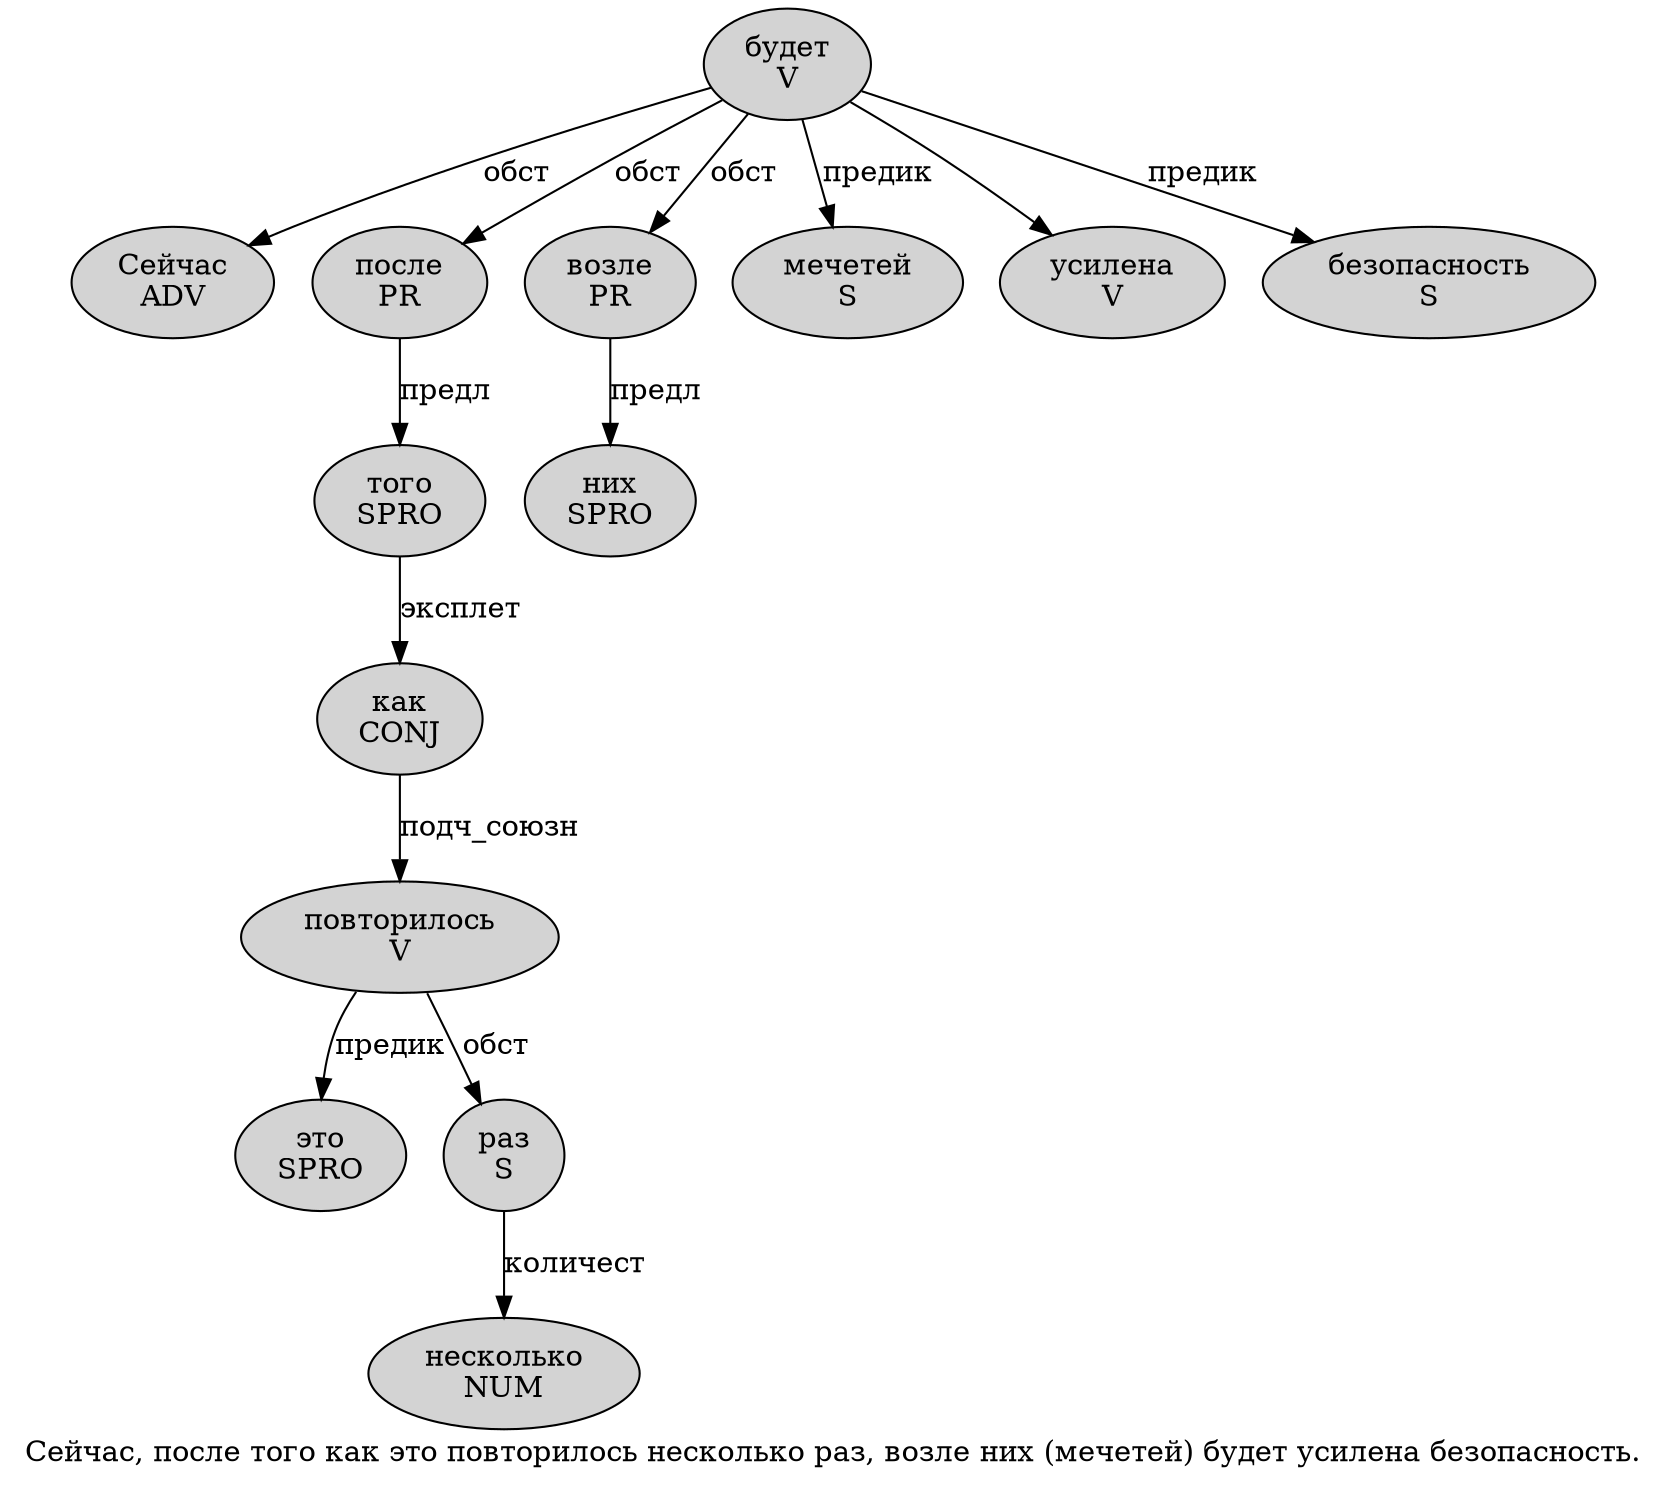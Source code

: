 digraph SENTENCE_55 {
	graph [label="Сейчас, после того как это повторилось несколько раз, возле них (мечетей) будет усилена безопасность."]
	node [style=filled]
		0 [label="Сейчас
ADV" color="" fillcolor=lightgray penwidth=1 shape=ellipse]
		2 [label="после
PR" color="" fillcolor=lightgray penwidth=1 shape=ellipse]
		3 [label="того
SPRO" color="" fillcolor=lightgray penwidth=1 shape=ellipse]
		4 [label="как
CONJ" color="" fillcolor=lightgray penwidth=1 shape=ellipse]
		5 [label="это
SPRO" color="" fillcolor=lightgray penwidth=1 shape=ellipse]
		6 [label="повторилось
V" color="" fillcolor=lightgray penwidth=1 shape=ellipse]
		7 [label="несколько
NUM" color="" fillcolor=lightgray penwidth=1 shape=ellipse]
		8 [label="раз
S" color="" fillcolor=lightgray penwidth=1 shape=ellipse]
		10 [label="возле
PR" color="" fillcolor=lightgray penwidth=1 shape=ellipse]
		11 [label="них
SPRO" color="" fillcolor=lightgray penwidth=1 shape=ellipse]
		13 [label="мечетей
S" color="" fillcolor=lightgray penwidth=1 shape=ellipse]
		15 [label="будет
V" color="" fillcolor=lightgray penwidth=1 shape=ellipse]
		16 [label="усилена
V" color="" fillcolor=lightgray penwidth=1 shape=ellipse]
		17 [label="безопасность
S" color="" fillcolor=lightgray penwidth=1 shape=ellipse]
			3 -> 4 [label="эксплет"]
			2 -> 3 [label="предл"]
			15 -> 0 [label="обст"]
			15 -> 2 [label="обст"]
			15 -> 10 [label="обст"]
			15 -> 13 [label="предик"]
			15 -> 16
			15 -> 17 [label="предик"]
			10 -> 11 [label="предл"]
			8 -> 7 [label="количест"]
			4 -> 6 [label="подч_союзн"]
			6 -> 5 [label="предик"]
			6 -> 8 [label="обст"]
}